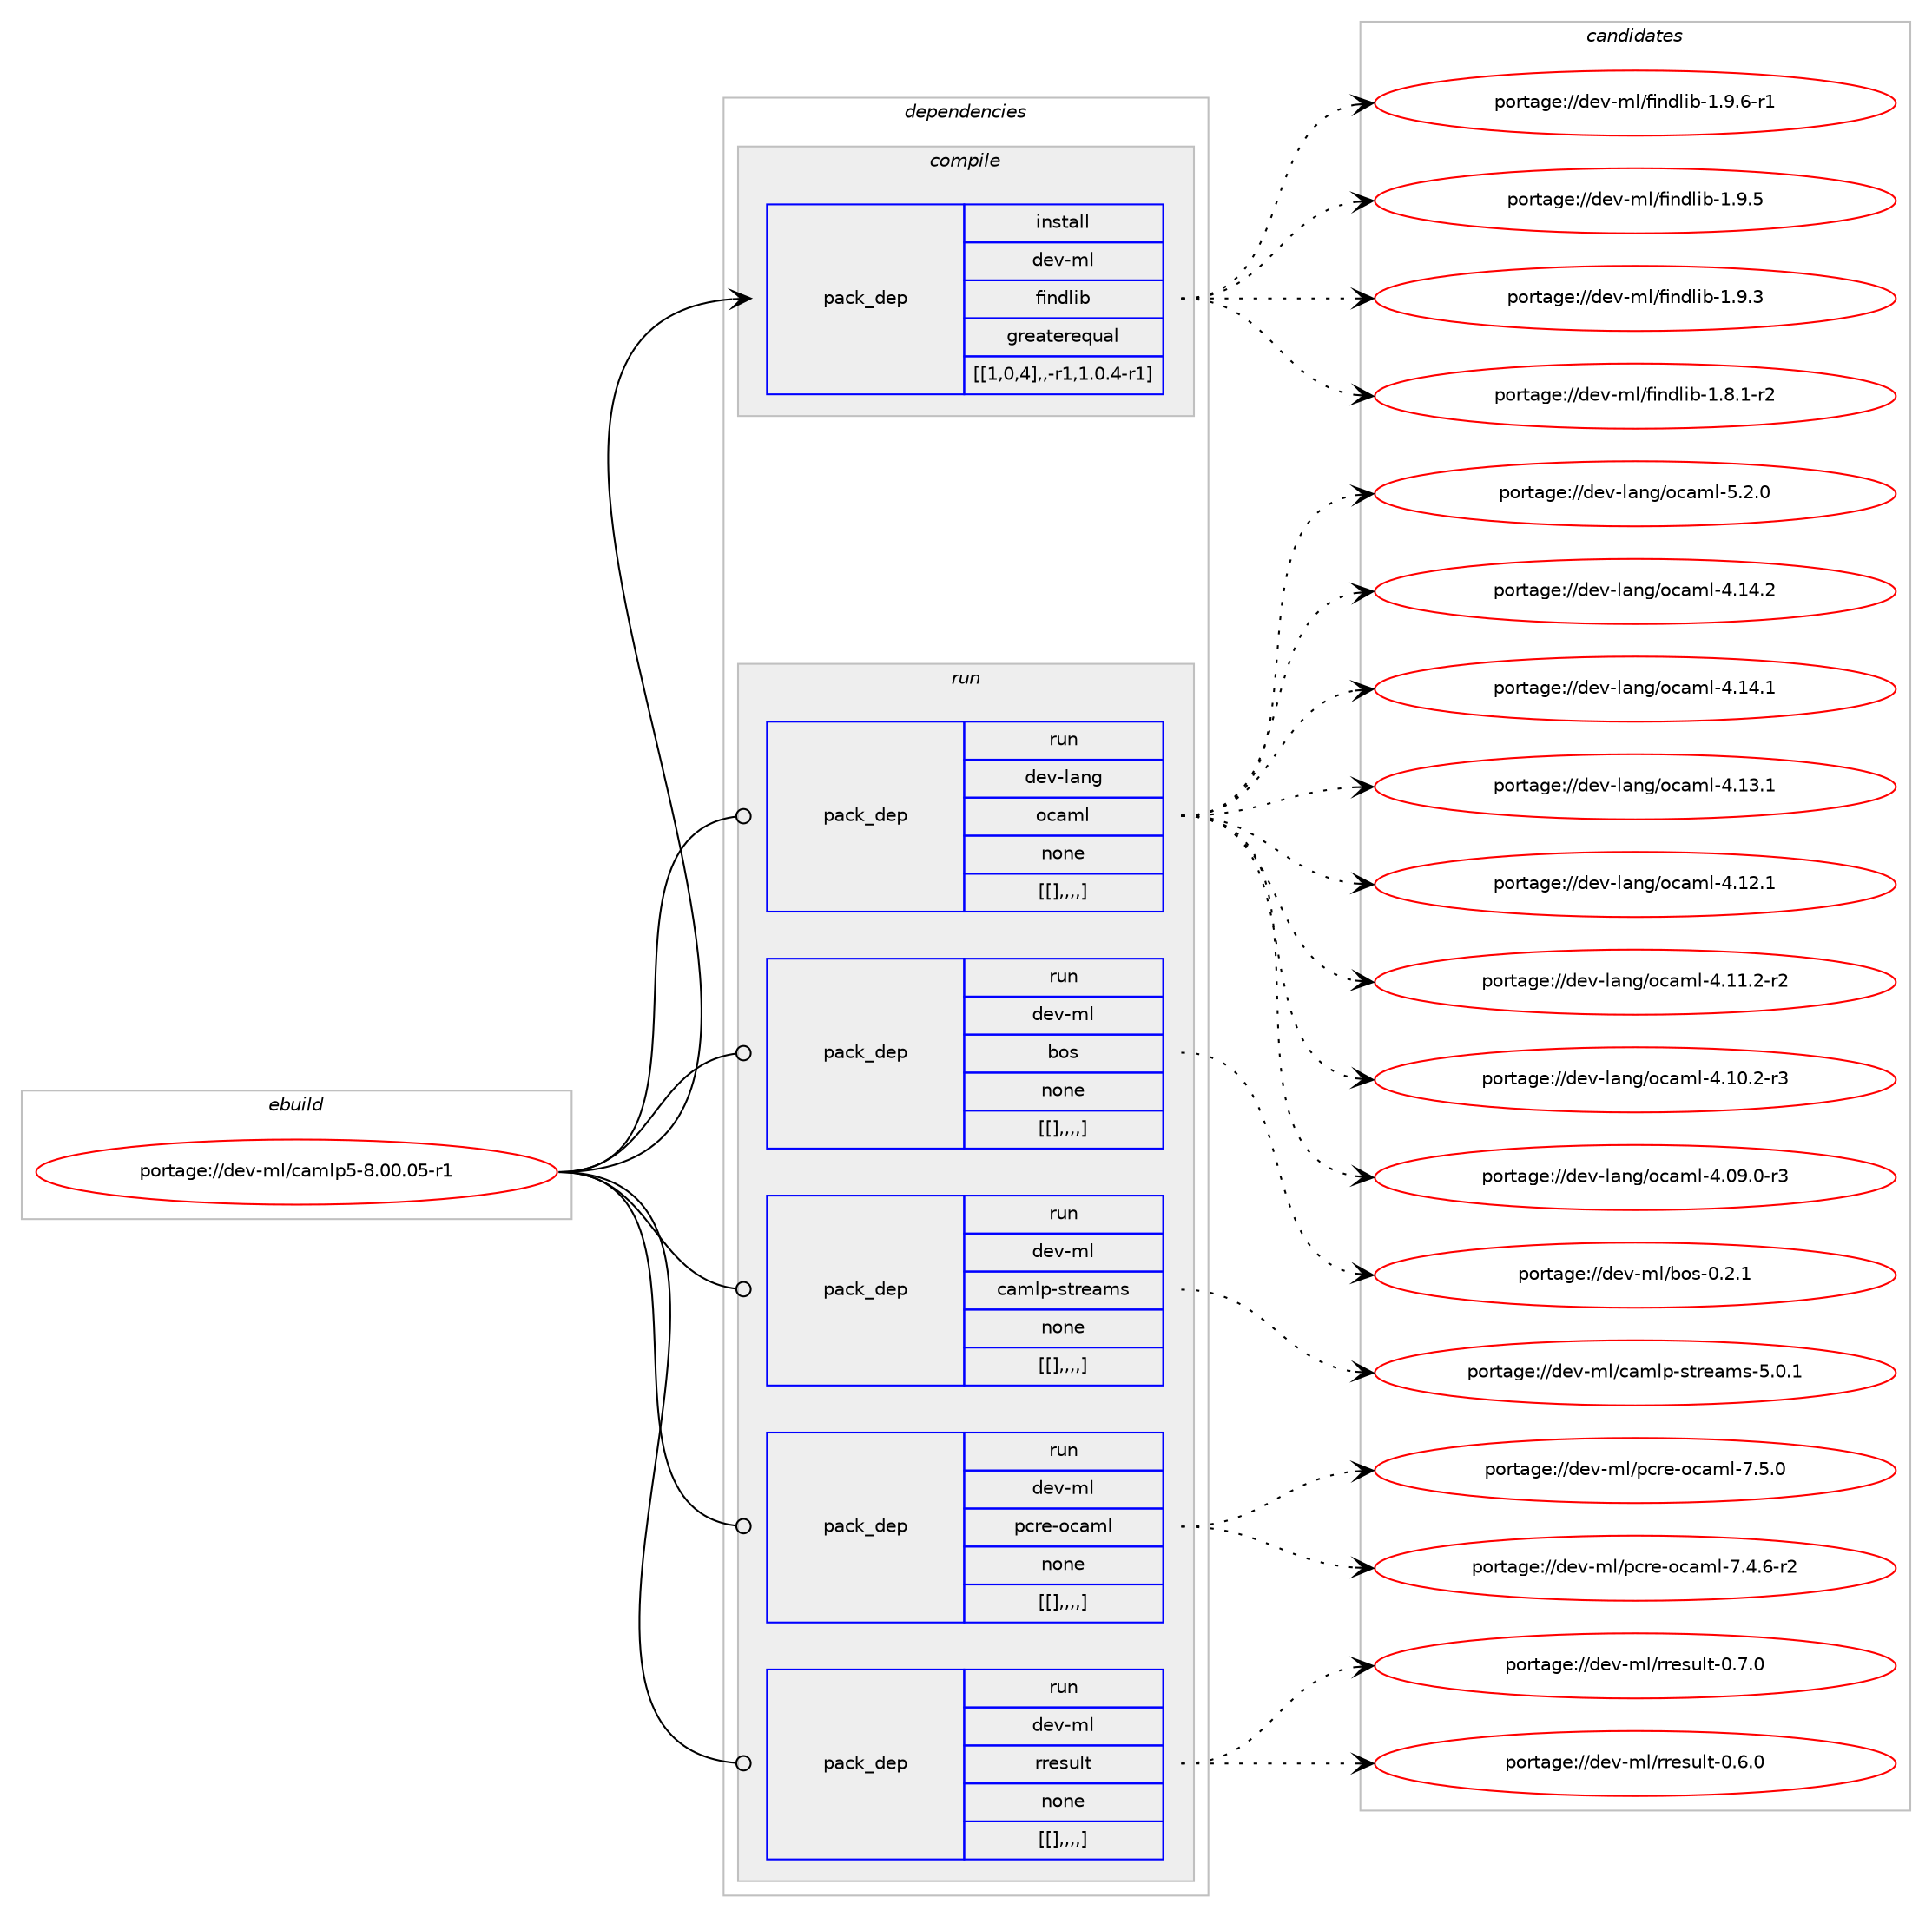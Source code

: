 digraph prolog {

# *************
# Graph options
# *************

newrank=true;
concentrate=true;
compound=true;
graph [rankdir=LR,fontname=Helvetica,fontsize=10,ranksep=1.5];#, ranksep=2.5, nodesep=0.2];
edge  [arrowhead=vee];
node  [fontname=Helvetica,fontsize=10];

# **********
# The ebuild
# **********

subgraph cluster_leftcol {
color=gray;
label=<<i>ebuild</i>>;
id [label="portage://dev-ml/camlp5-8.00.05-r1", color=red, width=4, href="../dev-ml/camlp5-8.00.05-r1.svg"];
}

# ****************
# The dependencies
# ****************

subgraph cluster_midcol {
color=gray;
label=<<i>dependencies</i>>;
subgraph cluster_compile {
fillcolor="#eeeeee";
style=filled;
label=<<i>compile</i>>;
subgraph pack87973 {
dependency119286 [label=<<TABLE BORDER="0" CELLBORDER="1" CELLSPACING="0" CELLPADDING="4" WIDTH="220"><TR><TD ROWSPAN="6" CELLPADDING="30">pack_dep</TD></TR><TR><TD WIDTH="110">install</TD></TR><TR><TD>dev-ml</TD></TR><TR><TD>findlib</TD></TR><TR><TD>greaterequal</TD></TR><TR><TD>[[1,0,4],,-r1,1.0.4-r1]</TD></TR></TABLE>>, shape=none, color=blue];
}
id:e -> dependency119286:w [weight=20,style="solid",arrowhead="vee"];
}
subgraph cluster_compileandrun {
fillcolor="#eeeeee";
style=filled;
label=<<i>compile and run</i>>;
}
subgraph cluster_run {
fillcolor="#eeeeee";
style=filled;
label=<<i>run</i>>;
subgraph pack87974 {
dependency119287 [label=<<TABLE BORDER="0" CELLBORDER="1" CELLSPACING="0" CELLPADDING="4" WIDTH="220"><TR><TD ROWSPAN="6" CELLPADDING="30">pack_dep</TD></TR><TR><TD WIDTH="110">run</TD></TR><TR><TD>dev-lang</TD></TR><TR><TD>ocaml</TD></TR><TR><TD>none</TD></TR><TR><TD>[[],,,,]</TD></TR></TABLE>>, shape=none, color=blue];
}
id:e -> dependency119287:w [weight=20,style="solid",arrowhead="odot"];
subgraph pack87975 {
dependency119288 [label=<<TABLE BORDER="0" CELLBORDER="1" CELLSPACING="0" CELLPADDING="4" WIDTH="220"><TR><TD ROWSPAN="6" CELLPADDING="30">pack_dep</TD></TR><TR><TD WIDTH="110">run</TD></TR><TR><TD>dev-ml</TD></TR><TR><TD>bos</TD></TR><TR><TD>none</TD></TR><TR><TD>[[],,,,]</TD></TR></TABLE>>, shape=none, color=blue];
}
id:e -> dependency119288:w [weight=20,style="solid",arrowhead="odot"];
subgraph pack87976 {
dependency119289 [label=<<TABLE BORDER="0" CELLBORDER="1" CELLSPACING="0" CELLPADDING="4" WIDTH="220"><TR><TD ROWSPAN="6" CELLPADDING="30">pack_dep</TD></TR><TR><TD WIDTH="110">run</TD></TR><TR><TD>dev-ml</TD></TR><TR><TD>camlp-streams</TD></TR><TR><TD>none</TD></TR><TR><TD>[[],,,,]</TD></TR></TABLE>>, shape=none, color=blue];
}
id:e -> dependency119289:w [weight=20,style="solid",arrowhead="odot"];
subgraph pack87977 {
dependency119290 [label=<<TABLE BORDER="0" CELLBORDER="1" CELLSPACING="0" CELLPADDING="4" WIDTH="220"><TR><TD ROWSPAN="6" CELLPADDING="30">pack_dep</TD></TR><TR><TD WIDTH="110">run</TD></TR><TR><TD>dev-ml</TD></TR><TR><TD>pcre-ocaml</TD></TR><TR><TD>none</TD></TR><TR><TD>[[],,,,]</TD></TR></TABLE>>, shape=none, color=blue];
}
id:e -> dependency119290:w [weight=20,style="solid",arrowhead="odot"];
subgraph pack87978 {
dependency119291 [label=<<TABLE BORDER="0" CELLBORDER="1" CELLSPACING="0" CELLPADDING="4" WIDTH="220"><TR><TD ROWSPAN="6" CELLPADDING="30">pack_dep</TD></TR><TR><TD WIDTH="110">run</TD></TR><TR><TD>dev-ml</TD></TR><TR><TD>rresult</TD></TR><TR><TD>none</TD></TR><TR><TD>[[],,,,]</TD></TR></TABLE>>, shape=none, color=blue];
}
id:e -> dependency119291:w [weight=20,style="solid",arrowhead="odot"];
}
}

# **************
# The candidates
# **************

subgraph cluster_choices {
rank=same;
color=gray;
label=<<i>candidates</i>>;

subgraph choice87973 {
color=black;
nodesep=1;
choice1001011184510910847102105110100108105984549465746544511449 [label="portage://dev-ml/findlib-1.9.6-r1", color=red, width=4,href="../dev-ml/findlib-1.9.6-r1.svg"];
choice100101118451091084710210511010010810598454946574653 [label="portage://dev-ml/findlib-1.9.5", color=red, width=4,href="../dev-ml/findlib-1.9.5.svg"];
choice100101118451091084710210511010010810598454946574651 [label="portage://dev-ml/findlib-1.9.3", color=red, width=4,href="../dev-ml/findlib-1.9.3.svg"];
choice1001011184510910847102105110100108105984549465646494511450 [label="portage://dev-ml/findlib-1.8.1-r2", color=red, width=4,href="../dev-ml/findlib-1.8.1-r2.svg"];
dependency119286:e -> choice1001011184510910847102105110100108105984549465746544511449:w [style=dotted,weight="100"];
dependency119286:e -> choice100101118451091084710210511010010810598454946574653:w [style=dotted,weight="100"];
dependency119286:e -> choice100101118451091084710210511010010810598454946574651:w [style=dotted,weight="100"];
dependency119286:e -> choice1001011184510910847102105110100108105984549465646494511450:w [style=dotted,weight="100"];
}
subgraph choice87974 {
color=black;
nodesep=1;
choice1001011184510897110103471119997109108455346504648 [label="portage://dev-lang/ocaml-5.2.0", color=red, width=4,href="../dev-lang/ocaml-5.2.0.svg"];
choice100101118451089711010347111999710910845524649524650 [label="portage://dev-lang/ocaml-4.14.2", color=red, width=4,href="../dev-lang/ocaml-4.14.2.svg"];
choice100101118451089711010347111999710910845524649524649 [label="portage://dev-lang/ocaml-4.14.1", color=red, width=4,href="../dev-lang/ocaml-4.14.1.svg"];
choice100101118451089711010347111999710910845524649514649 [label="portage://dev-lang/ocaml-4.13.1", color=red, width=4,href="../dev-lang/ocaml-4.13.1.svg"];
choice100101118451089711010347111999710910845524649504649 [label="portage://dev-lang/ocaml-4.12.1", color=red, width=4,href="../dev-lang/ocaml-4.12.1.svg"];
choice1001011184510897110103471119997109108455246494946504511450 [label="portage://dev-lang/ocaml-4.11.2-r2", color=red, width=4,href="../dev-lang/ocaml-4.11.2-r2.svg"];
choice1001011184510897110103471119997109108455246494846504511451 [label="portage://dev-lang/ocaml-4.10.2-r3", color=red, width=4,href="../dev-lang/ocaml-4.10.2-r3.svg"];
choice1001011184510897110103471119997109108455246485746484511451 [label="portage://dev-lang/ocaml-4.09.0-r3", color=red, width=4,href="../dev-lang/ocaml-4.09.0-r3.svg"];
dependency119287:e -> choice1001011184510897110103471119997109108455346504648:w [style=dotted,weight="100"];
dependency119287:e -> choice100101118451089711010347111999710910845524649524650:w [style=dotted,weight="100"];
dependency119287:e -> choice100101118451089711010347111999710910845524649524649:w [style=dotted,weight="100"];
dependency119287:e -> choice100101118451089711010347111999710910845524649514649:w [style=dotted,weight="100"];
dependency119287:e -> choice100101118451089711010347111999710910845524649504649:w [style=dotted,weight="100"];
dependency119287:e -> choice1001011184510897110103471119997109108455246494946504511450:w [style=dotted,weight="100"];
dependency119287:e -> choice1001011184510897110103471119997109108455246494846504511451:w [style=dotted,weight="100"];
dependency119287:e -> choice1001011184510897110103471119997109108455246485746484511451:w [style=dotted,weight="100"];
}
subgraph choice87975 {
color=black;
nodesep=1;
choice100101118451091084798111115454846504649 [label="portage://dev-ml/bos-0.2.1", color=red, width=4,href="../dev-ml/bos-0.2.1.svg"];
dependency119288:e -> choice100101118451091084798111115454846504649:w [style=dotted,weight="100"];
}
subgraph choice87976 {
color=black;
nodesep=1;
choice100101118451091084799971091081124511511611410197109115455346484649 [label="portage://dev-ml/camlp-streams-5.0.1", color=red, width=4,href="../dev-ml/camlp-streams-5.0.1.svg"];
dependency119289:e -> choice100101118451091084799971091081124511511611410197109115455346484649:w [style=dotted,weight="100"];
}
subgraph choice87977 {
color=black;
nodesep=1;
choice100101118451091084711299114101451119997109108455546534648 [label="portage://dev-ml/pcre-ocaml-7.5.0", color=red, width=4,href="../dev-ml/pcre-ocaml-7.5.0.svg"];
choice1001011184510910847112991141014511199971091084555465246544511450 [label="portage://dev-ml/pcre-ocaml-7.4.6-r2", color=red, width=4,href="../dev-ml/pcre-ocaml-7.4.6-r2.svg"];
dependency119290:e -> choice100101118451091084711299114101451119997109108455546534648:w [style=dotted,weight="100"];
dependency119290:e -> choice1001011184510910847112991141014511199971091084555465246544511450:w [style=dotted,weight="100"];
}
subgraph choice87978 {
color=black;
nodesep=1;
choice1001011184510910847114114101115117108116454846554648 [label="portage://dev-ml/rresult-0.7.0", color=red, width=4,href="../dev-ml/rresult-0.7.0.svg"];
choice1001011184510910847114114101115117108116454846544648 [label="portage://dev-ml/rresult-0.6.0", color=red, width=4,href="../dev-ml/rresult-0.6.0.svg"];
dependency119291:e -> choice1001011184510910847114114101115117108116454846554648:w [style=dotted,weight="100"];
dependency119291:e -> choice1001011184510910847114114101115117108116454846544648:w [style=dotted,weight="100"];
}
}

}

